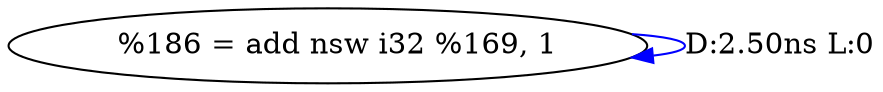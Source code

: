 digraph {
Node0x31127e0[label="  %186 = add nsw i32 %169, 1"];
Node0x31127e0 -> Node0x31127e0[label="D:2.50ns L:0",color=blue];
}
